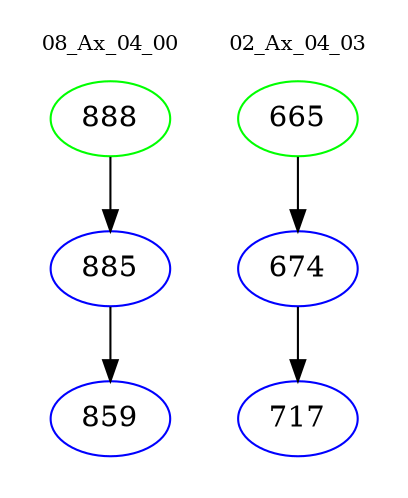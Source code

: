digraph{
subgraph cluster_0 {
color = white
label = "08_Ax_04_00";
fontsize=10;
T0_888 [label="888", color="green"]
T0_888 -> T0_885 [color="black"]
T0_885 [label="885", color="blue"]
T0_885 -> T0_859 [color="black"]
T0_859 [label="859", color="blue"]
}
subgraph cluster_1 {
color = white
label = "02_Ax_04_03";
fontsize=10;
T1_665 [label="665", color="green"]
T1_665 -> T1_674 [color="black"]
T1_674 [label="674", color="blue"]
T1_674 -> T1_717 [color="black"]
T1_717 [label="717", color="blue"]
}
}
